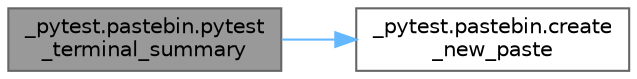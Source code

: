 digraph "_pytest.pastebin.pytest_terminal_summary"
{
 // LATEX_PDF_SIZE
  bgcolor="transparent";
  edge [fontname=Helvetica,fontsize=10,labelfontname=Helvetica,labelfontsize=10];
  node [fontname=Helvetica,fontsize=10,shape=box,height=0.2,width=0.4];
  rankdir="LR";
  Node1 [id="Node000001",label="_pytest.pastebin.pytest\l_terminal_summary",height=0.2,width=0.4,color="gray40", fillcolor="grey60", style="filled", fontcolor="black",tooltip=" "];
  Node1 -> Node2 [id="edge1_Node000001_Node000002",color="steelblue1",style="solid",tooltip=" "];
  Node2 [id="Node000002",label="_pytest.pastebin.create\l_new_paste",height=0.2,width=0.4,color="grey40", fillcolor="white", style="filled",URL="$namespace__pytest_1_1pastebin.html#aa43dcffc9b50ad7eb362f05beff9a8fc",tooltip=" "];
}
